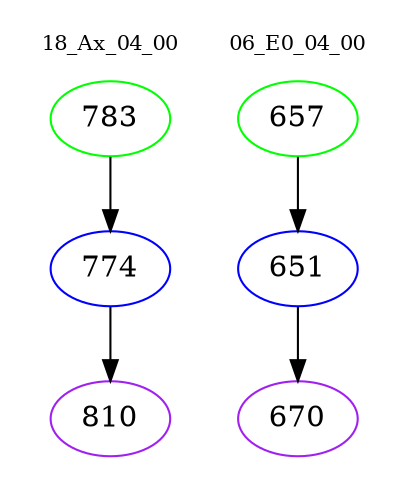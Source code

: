digraph{
subgraph cluster_0 {
color = white
label = "18_Ax_04_00";
fontsize=10;
T0_783 [label="783", color="green"]
T0_783 -> T0_774 [color="black"]
T0_774 [label="774", color="blue"]
T0_774 -> T0_810 [color="black"]
T0_810 [label="810", color="purple"]
}
subgraph cluster_1 {
color = white
label = "06_E0_04_00";
fontsize=10;
T1_657 [label="657", color="green"]
T1_657 -> T1_651 [color="black"]
T1_651 [label="651", color="blue"]
T1_651 -> T1_670 [color="black"]
T1_670 [label="670", color="purple"]
}
}
